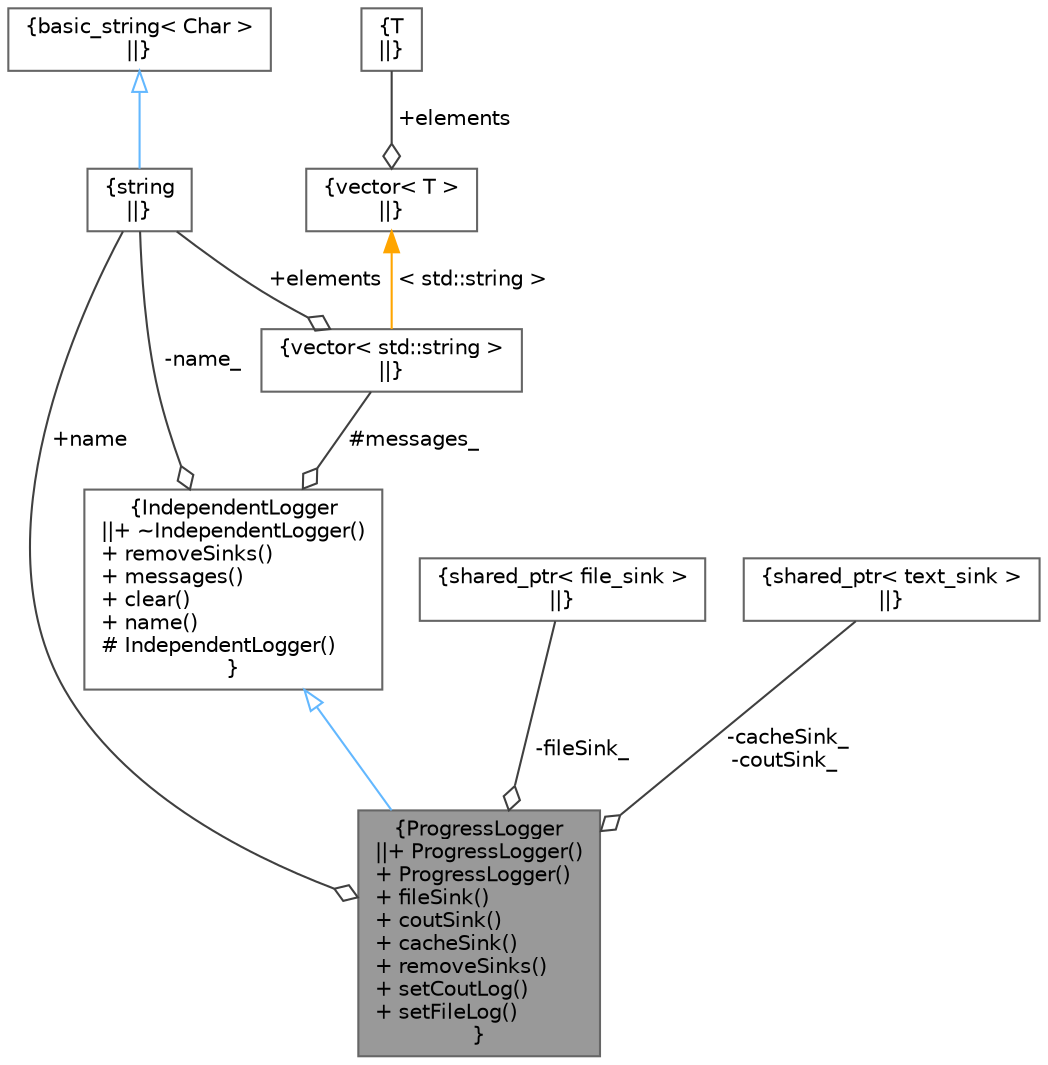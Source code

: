 digraph "ProgressLogger"
{
 // INTERACTIVE_SVG=YES
 // LATEX_PDF_SIZE
  bgcolor="transparent";
  edge [fontname=Helvetica,fontsize=10,labelfontname=Helvetica,labelfontsize=10];
  node [fontname=Helvetica,fontsize=10,shape=box,height=0.2,width=0.4];
  Node1 [label="{ProgressLogger\n||+ ProgressLogger()\l+ ProgressLogger()\l+ fileSink()\l+ coutSink()\l+ cacheSink()\l+ removeSinks()\l+ setCoutLog()\l+ setFileLog()\l}",height=0.2,width=0.4,color="gray40", fillcolor="grey60", style="filled", fontcolor="black",tooltip=" "];
  Node2 -> Node1 [dir="back",color="steelblue1",style="solid",arrowtail="onormal"];
  Node2 [label="{IndependentLogger\n||+ ~IndependentLogger()\l+ removeSinks()\l+ messages()\l+ clear()\l+ name()\l# IndependentLogger()\l}",height=0.2,width=0.4,color="gray40", fillcolor="white", style="filled",URL="$classore_1_1data_1_1_independent_logger.html",tooltip="Base Log handler class that utilises Boost logging to create log sinks."];
  Node3 -> Node2 [color="grey25",style="solid",label=" #messages_" ,arrowhead="odiamond"];
  Node3 [label="{vector\< std::string \>\n||}",height=0.2,width=0.4,color="gray40", fillcolor="white", style="filled",tooltip=" "];
  Node4 -> Node3 [color="grey25",style="solid",label=" +elements" ,arrowhead="odiamond"];
  Node4 [label="{string\n||}",height=0.2,width=0.4,color="gray40", fillcolor="white", style="filled",tooltip=" "];
  Node5 -> Node4 [dir="back",color="steelblue1",style="solid",arrowtail="onormal"];
  Node5 [label="{basic_string\< Char \>\n||}",height=0.2,width=0.4,color="gray40", fillcolor="white", style="filled",tooltip=" "];
  Node6 -> Node3 [dir="back",color="orange",style="solid",label=" \< std::string \>" ];
  Node6 [label="{vector\< T \>\n||}",height=0.2,width=0.4,color="gray40", fillcolor="white", style="filled",tooltip=" "];
  Node7 -> Node6 [color="grey25",style="solid",label=" +elements" ,arrowhead="odiamond"];
  Node7 [label="{T\n||}",height=0.2,width=0.4,color="gray40", fillcolor="white", style="filled",tooltip=" "];
  Node4 -> Node2 [color="grey25",style="solid",label=" -name_" ,arrowhead="odiamond"];
  Node4 -> Node1 [color="grey25",style="solid",label=" +name" ,arrowhead="odiamond"];
  Node8 -> Node1 [color="grey25",style="solid",label=" -fileSink_" ,arrowhead="odiamond"];
  Node8 [label="{shared_ptr\< file_sink \>\n||}",height=0.2,width=0.4,color="gray40", fillcolor="white", style="filled",tooltip=" "];
  Node9 -> Node1 [color="grey25",style="solid",label=" -cacheSink_\n-coutSink_" ,arrowhead="odiamond"];
  Node9 [label="{shared_ptr\< text_sink \>\n||}",height=0.2,width=0.4,color="gray40", fillcolor="white", style="filled",tooltip=" "];
}
